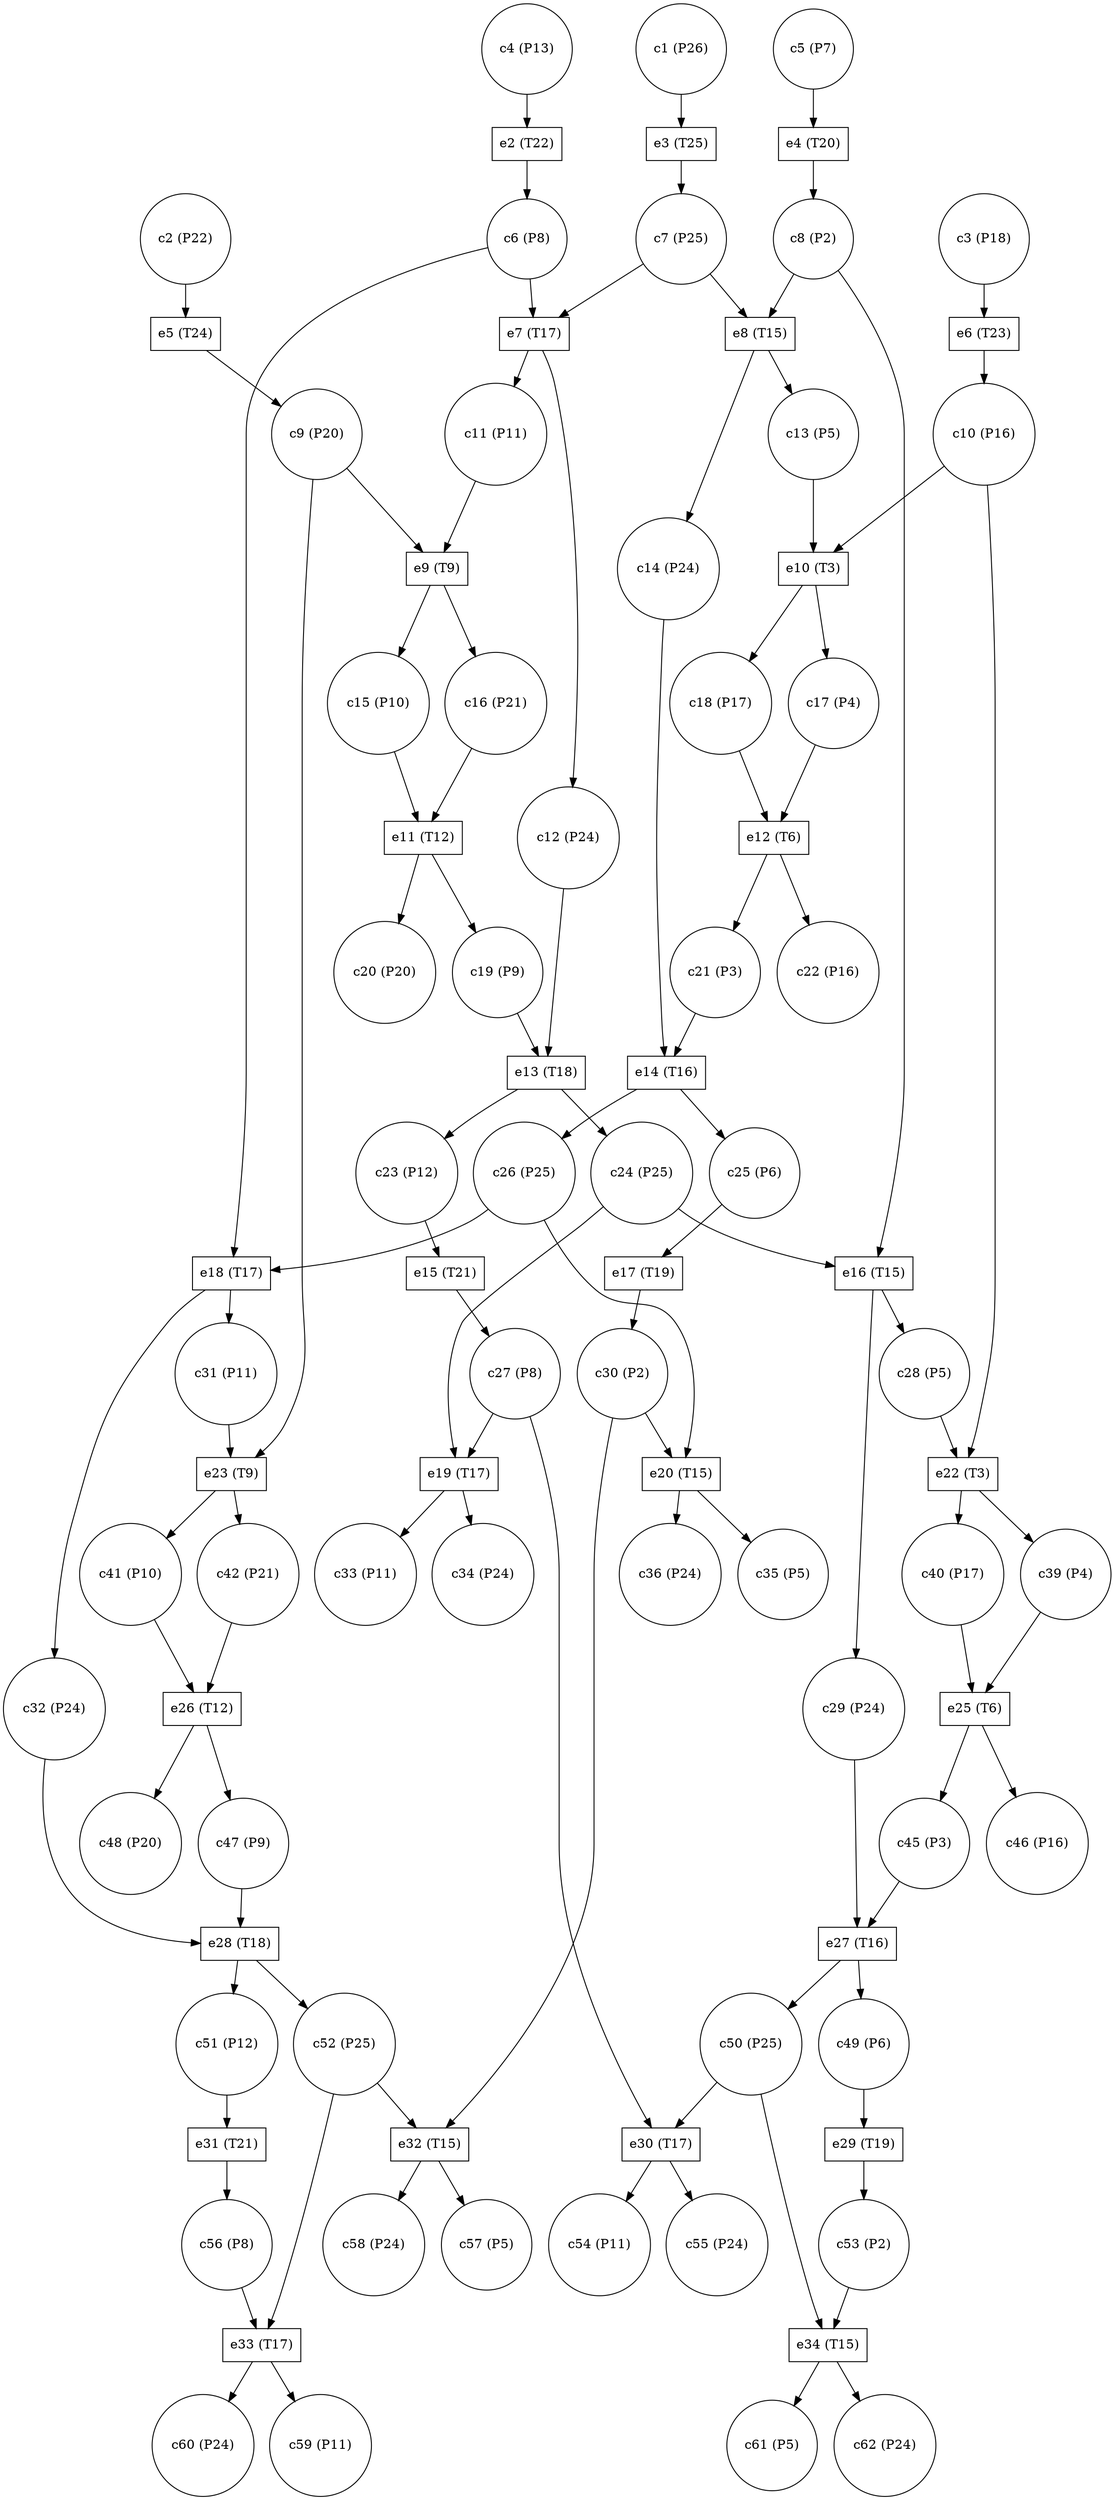 digraph PetriNet {
// Places
p28 [shape=circle label="c28 (P5)"];
p10 [shape=circle label="c10 (P16)"];
p27 [shape=circle label="c27 (P8)"];
p36 [shape=circle label="c36 (P24)"];
p5 [shape=circle label="c5 (P7)"];
p30 [shape=circle label="c30 (P2)"];
p14 [shape=circle label="c14 (P24)"];
p6 [shape=circle label="c6 (P8)"];
p13 [shape=circle label="c13 (P5)"];
p15 [shape=circle label="c15 (P10)"];
p25 [shape=circle label="c25 (P6)"];
p48 [shape=circle label="c48 (P20)"];
p33 [shape=circle label="c33 (P11)"];
p46 [shape=circle label="c46 (P16)"];
p32 [shape=circle label="c32 (P24)"];
p55 [shape=circle label="c55 (P24)"];
p8 [shape=circle label="c8 (P2)"];
p26 [shape=circle label="c26 (P25)"];
p54 [shape=circle label="c54 (P11)"];
p16 [shape=circle label="c16 (P21)"];
p60 [shape=circle label="c60 (P24)"];
p42 [shape=circle label="c42 (P21)"];
p50 [shape=circle label="c50 (P25)"];
p19 [shape=circle label="c19 (P9)"];
p47 [shape=circle label="c47 (P9)"];
p40 [shape=circle label="c40 (P17)"];
p21 [shape=circle label="c21 (P3)"];
p34 [shape=circle label="c34 (P24)"];
p9 [shape=circle label="c9 (P20)"];
p52 [shape=circle label="c52 (P25)"];
p53 [shape=circle label="c53 (P2)"];
p41 [shape=circle label="c41 (P10)"];
p22 [shape=circle label="c22 (P16)"];
p57 [shape=circle label="c57 (P5)"];
p4 [shape=circle label="c4 (P13)"];
p23 [shape=circle label="c23 (P12)"];
p29 [shape=circle label="c29 (P24)"];
p58 [shape=circle label="c58 (P24)"];
p3 [shape=circle label="c3 (P18)"];
p17 [shape=circle label="c17 (P4)"];
p11 [shape=circle label="c11 (P11)"];
p45 [shape=circle label="c45 (P3)"];
p20 [shape=circle label="c20 (P20)"];
p7 [shape=circle label="c7 (P25)"];
p61 [shape=circle label="c61 (P5)"];
p2 [shape=circle label="c2 (P22)"];
p39 [shape=circle label="c39 (P4)"];
p24 [shape=circle label="c24 (P25)"];
p31 [shape=circle label="c31 (P11)"];
p56 [shape=circle label="c56 (P8)"];
p12 [shape=circle label="c12 (P24)"];
p51 [shape=circle label="c51 (P12)"];
p18 [shape=circle label="c18 (P17)"];
p49 [shape=circle label="c49 (P6)"];
p59 [shape=circle label="c59 (P11)"];
p35 [shape=circle label="c35 (P5)"];
p1 [shape=circle label="c1 (P26)"];
p62 [shape=circle label="c62 (P24)"];
// Transitions
t28 [shape=box label="e28 (T18)"];
t19 [shape=box label="e19 (T17)"];
t7 [shape=box label="e7 (T17)"];
t34 [shape=box label="e34 (T15)"];
t8 [shape=box label="e8 (T15)"];
t26 [shape=box label="e26 (T12)"];
t30 [shape=box label="e30 (T17)"];
t16 [shape=box label="e16 (T15)"];
t9 [shape=box label="e9 (T9)"];
t4 [shape=box label="e4 (T20)"];
t6 [shape=box label="e6 (T23)"];
t25 [shape=box label="e25 (T6)"];
t11 [shape=box label="e11 (T12)"];
t10 [shape=box label="e10 (T3)"];
t12 [shape=box label="e12 (T6)"];
t31 [shape=box label="e31 (T21)"];
t18 [shape=box label="e18 (T17)"];
t2 [shape=box label="e2 (T22)"];
t27 [shape=box label="e27 (T16)"];
t22 [shape=box label="e22 (T3)"];
t13 [shape=box label="e13 (T18)"];
t20 [shape=box label="e20 (T15)"];
t17 [shape=box label="e17 (T19)"];
t29 [shape=box label="e29 (T19)"];
t15 [shape=box label="e15 (T21)"];
t23 [shape=box label="e23 (T9)"];
t5 [shape=box label="e5 (T24)"];
t3 [shape=box label="e3 (T25)"];
t33 [shape=box label="e33 (T17)"];
t32 [shape=box label="e32 (T15)"];
t14 [shape=box label="e14 (T16)"];
// Edges
p28 -> t22;
p10 -> t10;
p10 -> t22;
p27 -> t19;
p27 -> t30;
p5 -> t4;
p30 -> t20;
p30 -> t32;
p14 -> t14;
p6 -> t7;
p6 -> t18;
p13 -> t10;
p15 -> t11;
p25 -> t17;
p32 -> t28;
p8 -> t8;
p8 -> t16;
p26 -> t18;
p26 -> t20;
p16 -> t11;
p42 -> t26;
p50 -> t30;
p50 -> t34;
p19 -> t13;
p47 -> t28;
p40 -> t25;
p21 -> t14;
p9 -> t9;
p9 -> t23;
p52 -> t33;
p52 -> t32;
p53 -> t34;
p41 -> t26;
p4 -> t2;
p23 -> t15;
p29 -> t27;
p3 -> t6;
p17 -> t12;
p11 -> t9;
p45 -> t27;
p7 -> t7;
p7 -> t8;
p2 -> t5;
p39 -> t25;
p24 -> t19;
p24 -> t16;
p31 -> t23;
p56 -> t33;
p12 -> t13;
p51 -> t31;
p18 -> t12;
p49 -> t29;
p1 -> t3;
t28 -> p51;
t28 -> p52;
t19 -> p33;
t19 -> p34;
t7 -> p11;
t7 -> p12;
t34 -> p61;
t34 -> p62;
t8 -> p13;
t8 -> p14;
t26 -> p47;
t26 -> p48;
t30 -> p54;
t30 -> p55;
t16 -> p28;
t16 -> p29;
t9 -> p15;
t9 -> p16;
t4 -> p8;
t6 -> p10;
t25 -> p45;
t25 -> p46;
t11 -> p19;
t11 -> p20;
t10 -> p17;
t10 -> p18;
t12 -> p21;
t12 -> p22;
t31 -> p56;
t18 -> p31;
t18 -> p32;
t2 -> p6;
t27 -> p49;
t27 -> p50;
t22 -> p39;
t22 -> p40;
t13 -> p23;
t13 -> p24;
t20 -> p35;
t20 -> p36;
t17 -> p30;
t29 -> p53;
t15 -> p27;
t23 -> p41;
t23 -> p42;
t5 -> p9;
t3 -> p7;
t33 -> p59;
t33 -> p60;
t32 -> p57;
t32 -> p58;
t14 -> p25;
t14 -> p26;
}
